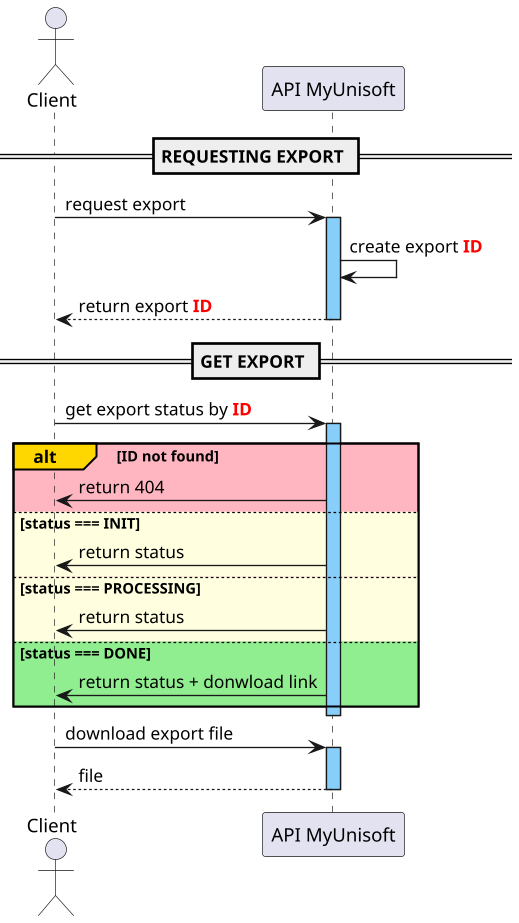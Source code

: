 @startuml MAD API
scale 4/3

actor "Client" as client
participant "API MyUnisoft" as core_api

== REQUESTING EXPORT ==
client -> core_api: request export
activate core_api #LightSkyBlue

core_api -> core_api: create export <font color=red><b>ID

return return export <font color=red><b>ID
deactivate core_api

== GET EXPORT ==
client -> core_api: get export status by <font color=red><b>ID</b></font>
activate core_api #LightSkyBlue

alt#Gold #LightPink ID not found
  core_api -> client: return 404
else #LightYellow status === INIT
  core_api -> client: return status
else #LightYellow status === PROCESSING
  core_api -> client: return status
else #LightGreen status === DONE
  core_api -> client: return status + donwload link
end

deactivate core_api

client -> core_api: download export file
activate core_api #LightSkyBlue

return file

deactivate core_api

@enduml
